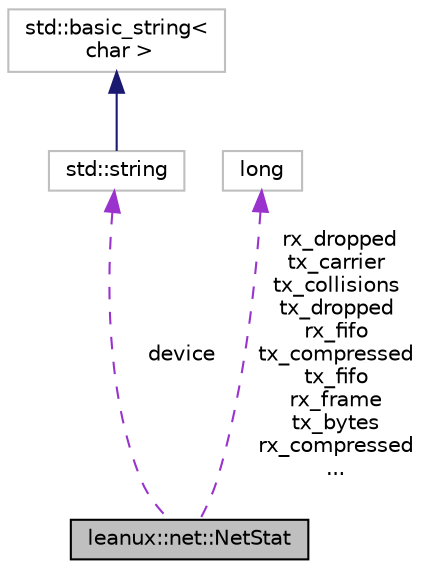 digraph "leanux::net::NetStat"
{
 // LATEX_PDF_SIZE
  bgcolor="transparent";
  edge [fontname="Helvetica",fontsize="10",labelfontname="Helvetica",labelfontsize="10"];
  node [fontname="Helvetica",fontsize="10",shape=record];
  Node1 [label="leanux::net::NetStat",height=0.2,width=0.4,color="black", fillcolor="grey75", style="filled", fontcolor="black",tooltip="Network device statistics as in /proc/net/dev."];
  Node2 -> Node1 [dir="back",color="darkorchid3",fontsize="10",style="dashed",label=" device" ,fontname="Helvetica"];
  Node2 [label="std::string",height=0.2,width=0.4,color="grey75",tooltip="STL class."];
  Node3 -> Node2 [dir="back",color="midnightblue",fontsize="10",style="solid",fontname="Helvetica"];
  Node3 [label="std::basic_string\<\l char \>",height=0.2,width=0.4,color="grey75",tooltip="STL class."];
  Node4 -> Node1 [dir="back",color="darkorchid3",fontsize="10",style="dashed",label=" rx_dropped\ntx_carrier\ntx_collisions\ntx_dropped\nrx_fifo\ntx_compressed\ntx_fifo\nrx_frame\ntx_bytes\nrx_compressed\n..." ,fontname="Helvetica"];
  Node4 [label="long",height=0.2,width=0.4,color="grey75",tooltip=" "];
}
